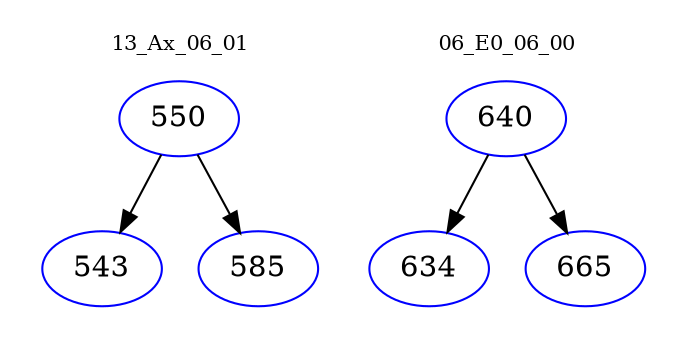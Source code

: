 digraph{
subgraph cluster_0 {
color = white
label = "13_Ax_06_01";
fontsize=10;
T0_550 [label="550", color="blue"]
T0_550 -> T0_543 [color="black"]
T0_543 [label="543", color="blue"]
T0_550 -> T0_585 [color="black"]
T0_585 [label="585", color="blue"]
}
subgraph cluster_1 {
color = white
label = "06_E0_06_00";
fontsize=10;
T1_640 [label="640", color="blue"]
T1_640 -> T1_634 [color="black"]
T1_634 [label="634", color="blue"]
T1_640 -> T1_665 [color="black"]
T1_665 [label="665", color="blue"]
}
}
